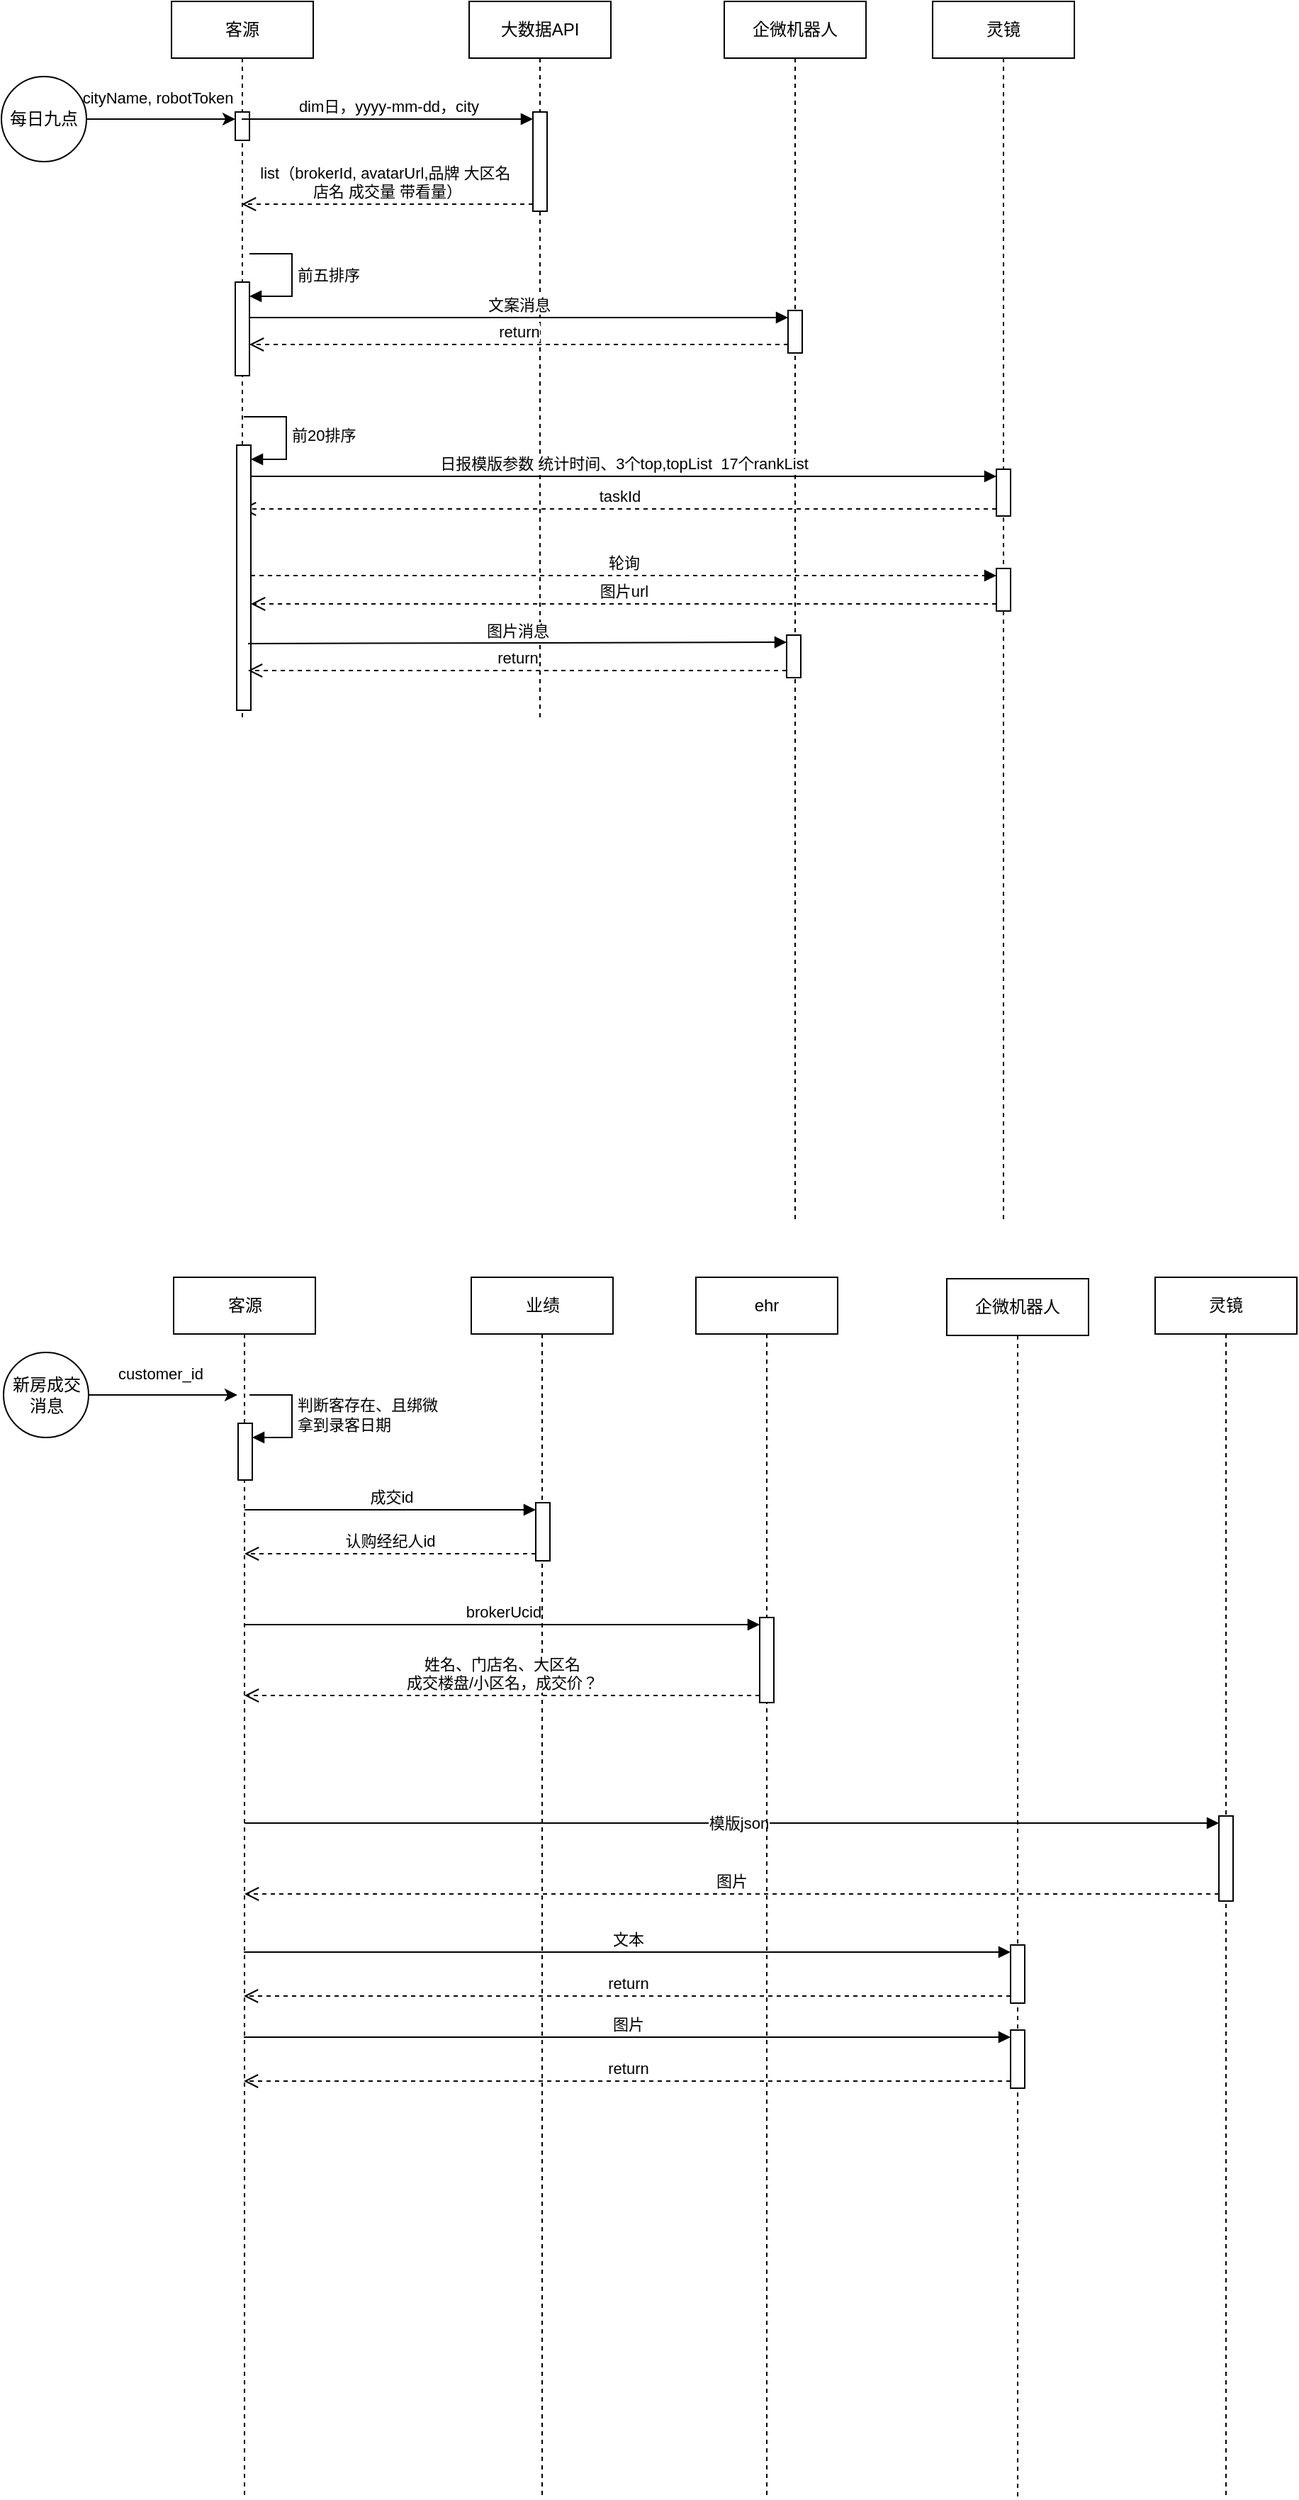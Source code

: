 <mxfile version="24.4.3" type="github">
  <diagram name="第 1 页" id="HGUJWFGlXxFewhiq5pfR">
    <mxGraphModel dx="1421" dy="756" grid="1" gridSize="10" guides="1" tooltips="1" connect="1" arrows="1" fold="1" page="1" pageScale="1" pageWidth="827" pageHeight="1169" math="0" shadow="0">
      <root>
        <mxCell id="0" />
        <mxCell id="1" parent="0" />
        <mxCell id="HOpQUAaTAZ51IWrj7lTE-13" style="edgeStyle=orthogonalEdgeStyle;rounded=0;orthogonalLoop=1;jettySize=auto;html=1;entryX=0;entryY=0;entryDx=0;entryDy=5;entryPerimeter=0;" parent="1" source="HOpQUAaTAZ51IWrj7lTE-1" target="HOpQUAaTAZ51IWrj7lTE-14" edge="1">
          <mxGeometry relative="1" as="geometry">
            <mxPoint x="150" y="113" as="targetPoint" />
          </mxGeometry>
        </mxCell>
        <mxCell id="HOpQUAaTAZ51IWrj7lTE-16" value="cityName, robotToken" style="edgeLabel;html=1;align=center;verticalAlign=middle;resizable=0;points=[];" parent="HOpQUAaTAZ51IWrj7lTE-13" vertex="1" connectable="0">
          <mxGeometry x="-0.47" relative="1" as="geometry">
            <mxPoint x="22" y="-15" as="offset" />
          </mxGeometry>
        </mxCell>
        <mxCell id="HOpQUAaTAZ51IWrj7lTE-1" value="每日九点" style="ellipse;whiteSpace=wrap;html=1;aspect=fixed;" parent="1" vertex="1">
          <mxGeometry x="70" y="83" width="60" height="60" as="geometry" />
        </mxCell>
        <mxCell id="HOpQUAaTAZ51IWrj7lTE-3" value="大数据API" style="shape=umlLifeline;perimeter=lifelinePerimeter;whiteSpace=wrap;html=1;container=1;dropTarget=0;collapsible=0;recursiveResize=0;outlineConnect=0;portConstraint=eastwest;newEdgeStyle={&quot;curved&quot;:0,&quot;rounded&quot;:0};" parent="1" vertex="1">
          <mxGeometry x="400" y="30" width="100" height="860" as="geometry" />
        </mxCell>
        <mxCell id="HOpQUAaTAZ51IWrj7lTE-7" value="" style="html=1;points=[[0,0,0,0,5],[0,1,0,0,-5],[1,0,0,0,5],[1,1,0,0,-5]];perimeter=orthogonalPerimeter;outlineConnect=0;targetShapes=umlLifeline;portConstraint=eastwest;newEdgeStyle={&quot;curved&quot;:0,&quot;rounded&quot;:0};" parent="HOpQUAaTAZ51IWrj7lTE-3" vertex="1">
          <mxGeometry x="45" y="78" width="10" height="70" as="geometry" />
        </mxCell>
        <mxCell id="HOpQUAaTAZ51IWrj7lTE-4" value="企微机器人" style="shape=umlLifeline;perimeter=lifelinePerimeter;whiteSpace=wrap;html=1;container=1;dropTarget=0;collapsible=0;recursiveResize=0;outlineConnect=0;portConstraint=eastwest;newEdgeStyle={&quot;curved&quot;:0,&quot;rounded&quot;:0};" parent="1" vertex="1">
          <mxGeometry x="580" y="30" width="100" height="860" as="geometry" />
        </mxCell>
        <mxCell id="HOpQUAaTAZ51IWrj7lTE-19" value="" style="html=1;points=[[0,0,0,0,5],[0,1,0,0,-5],[1,0,0,0,5],[1,1,0,0,-5]];perimeter=orthogonalPerimeter;outlineConnect=0;targetShapes=umlLifeline;portConstraint=eastwest;newEdgeStyle={&quot;curved&quot;:0,&quot;rounded&quot;:0};" parent="HOpQUAaTAZ51IWrj7lTE-4" vertex="1">
          <mxGeometry x="45" y="218" width="10" height="30" as="geometry" />
        </mxCell>
        <mxCell id="HOpQUAaTAZ51IWrj7lTE-24" value="taskId" style="html=1;verticalAlign=bottom;endArrow=open;dashed=1;endSize=8;curved=0;rounded=0;exitX=0;exitY=1;exitDx=0;exitDy=-5;" parent="HOpQUAaTAZ51IWrj7lTE-4" source="HOpQUAaTAZ51IWrj7lTE-22" edge="1">
          <mxGeometry relative="1" as="geometry">
            <mxPoint x="-340.5" y="358" as="targetPoint" />
          </mxGeometry>
        </mxCell>
        <mxCell id="HOpQUAaTAZ51IWrj7lTE-5" value="客源" style="shape=umlLifeline;perimeter=lifelinePerimeter;whiteSpace=wrap;html=1;container=1;dropTarget=0;collapsible=0;recursiveResize=0;outlineConnect=0;portConstraint=eastwest;newEdgeStyle={&quot;curved&quot;:0,&quot;rounded&quot;:0};" parent="1" vertex="1">
          <mxGeometry x="190" y="30" width="100" height="860" as="geometry" />
        </mxCell>
        <mxCell id="HOpQUAaTAZ51IWrj7lTE-14" value="" style="html=1;points=[[0,0,0,0,5],[0,1,0,0,-5],[1,0,0,0,5],[1,1,0,0,-5]];perimeter=orthogonalPerimeter;outlineConnect=0;targetShapes=umlLifeline;portConstraint=eastwest;newEdgeStyle={&quot;curved&quot;:0,&quot;rounded&quot;:0};" parent="HOpQUAaTAZ51IWrj7lTE-5" vertex="1">
          <mxGeometry x="45" y="78" width="10" height="20" as="geometry" />
        </mxCell>
        <mxCell id="HOpQUAaTAZ51IWrj7lTE-17" value="" style="html=1;points=[[0,0,0,0,5],[0,1,0,0,-5],[1,0,0,0,5],[1,1,0,0,-5]];perimeter=orthogonalPerimeter;outlineConnect=0;targetShapes=umlLifeline;portConstraint=eastwest;newEdgeStyle={&quot;curved&quot;:0,&quot;rounded&quot;:0};" parent="HOpQUAaTAZ51IWrj7lTE-5" vertex="1">
          <mxGeometry x="45" y="198" width="10" height="66" as="geometry" />
        </mxCell>
        <mxCell id="HOpQUAaTAZ51IWrj7lTE-18" value="前五排序" style="html=1;align=left;spacingLeft=2;endArrow=block;rounded=0;edgeStyle=orthogonalEdgeStyle;curved=0;rounded=0;" parent="HOpQUAaTAZ51IWrj7lTE-5" target="HOpQUAaTAZ51IWrj7lTE-17" edge="1">
          <mxGeometry relative="1" as="geometry">
            <mxPoint x="55" y="178" as="sourcePoint" />
            <Array as="points">
              <mxPoint x="85" y="208" />
            </Array>
          </mxGeometry>
        </mxCell>
        <mxCell id="HOpQUAaTAZ51IWrj7lTE-32" value="" style="html=1;points=[[0,0,0,0,5],[0,1,0,0,-5],[1,0,0,0,5],[1,1,0,0,-5]];perimeter=orthogonalPerimeter;outlineConnect=0;targetShapes=umlLifeline;portConstraint=eastwest;newEdgeStyle={&quot;curved&quot;:0,&quot;rounded&quot;:0};" parent="HOpQUAaTAZ51IWrj7lTE-5" vertex="1">
          <mxGeometry x="46" y="313" width="10" height="187" as="geometry" />
        </mxCell>
        <mxCell id="HOpQUAaTAZ51IWrj7lTE-33" value="前20排序" style="html=1;align=left;spacingLeft=2;endArrow=block;rounded=0;edgeStyle=orthogonalEdgeStyle;curved=0;rounded=0;" parent="HOpQUAaTAZ51IWrj7lTE-5" target="HOpQUAaTAZ51IWrj7lTE-32" edge="1">
          <mxGeometry relative="1" as="geometry">
            <mxPoint x="51" y="293" as="sourcePoint" />
            <Array as="points">
              <mxPoint x="81" y="323" />
            </Array>
          </mxGeometry>
        </mxCell>
        <mxCell id="HOpQUAaTAZ51IWrj7lTE-9" value="list（brokerId, avatarUrl,品牌 大区名&amp;nbsp;&lt;div&gt;店名 成交量 带看量）&lt;/div&gt;" style="html=1;verticalAlign=bottom;endArrow=open;dashed=1;endSize=8;curved=0;rounded=0;exitX=0;exitY=1;exitDx=0;exitDy=-5;" parent="1" source="HOpQUAaTAZ51IWrj7lTE-7" edge="1">
          <mxGeometry x="0.002" relative="1" as="geometry">
            <mxPoint x="239.5" y="173" as="targetPoint" />
            <mxPoint as="offset" />
          </mxGeometry>
        </mxCell>
        <mxCell id="HOpQUAaTAZ51IWrj7lTE-8" value="dim日，yyyy-mm-dd，city" style="html=1;verticalAlign=bottom;endArrow=block;curved=0;rounded=0;entryX=0;entryY=0;entryDx=0;entryDy=5;" parent="1" target="HOpQUAaTAZ51IWrj7lTE-7" edge="1">
          <mxGeometry x="0.002" relative="1" as="geometry">
            <mxPoint x="239.5" y="113" as="sourcePoint" />
            <mxPoint as="offset" />
          </mxGeometry>
        </mxCell>
        <mxCell id="HOpQUAaTAZ51IWrj7lTE-20" value="文案消息" style="html=1;verticalAlign=bottom;endArrow=block;curved=0;rounded=0;entryX=0;entryY=0;entryDx=0;entryDy=5;" parent="1" source="HOpQUAaTAZ51IWrj7lTE-17" target="HOpQUAaTAZ51IWrj7lTE-19" edge="1">
          <mxGeometry relative="1" as="geometry">
            <mxPoint x="555" y="253" as="sourcePoint" />
            <mxPoint as="offset" />
          </mxGeometry>
        </mxCell>
        <mxCell id="HOpQUAaTAZ51IWrj7lTE-21" value="return" style="html=1;verticalAlign=bottom;endArrow=open;dashed=1;endSize=8;curved=0;rounded=0;exitX=0;exitY=1;exitDx=0;exitDy=-5;" parent="1" target="HOpQUAaTAZ51IWrj7lTE-17" edge="1">
          <mxGeometry relative="1" as="geometry">
            <mxPoint x="240" y="277.26" as="targetPoint" />
            <mxPoint x="625" y="272" as="sourcePoint" />
          </mxGeometry>
        </mxCell>
        <mxCell id="HOpQUAaTAZ51IWrj7lTE-25" value="灵镜" style="shape=umlLifeline;perimeter=lifelinePerimeter;whiteSpace=wrap;html=1;container=1;dropTarget=0;collapsible=0;recursiveResize=0;outlineConnect=0;portConstraint=eastwest;newEdgeStyle={&quot;curved&quot;:0,&quot;rounded&quot;:0};" parent="1" vertex="1">
          <mxGeometry x="727" y="30" width="100" height="860" as="geometry" />
        </mxCell>
        <mxCell id="HOpQUAaTAZ51IWrj7lTE-22" value="" style="html=1;points=[[0,0,0,0,5],[0,1,0,0,-5],[1,0,0,0,5],[1,1,0,0,-5]];perimeter=orthogonalPerimeter;outlineConnect=0;targetShapes=umlLifeline;portConstraint=eastwest;newEdgeStyle={&quot;curved&quot;:0,&quot;rounded&quot;:0};" parent="HOpQUAaTAZ51IWrj7lTE-25" vertex="1">
          <mxGeometry x="45" y="330" width="10" height="33" as="geometry" />
        </mxCell>
        <mxCell id="HOpQUAaTAZ51IWrj7lTE-37" value="" style="html=1;points=[[0,0,0,0,5],[0,1,0,0,-5],[1,0,0,0,5],[1,1,0,0,-5]];perimeter=orthogonalPerimeter;outlineConnect=0;targetShapes=umlLifeline;portConstraint=eastwest;newEdgeStyle={&quot;curved&quot;:0,&quot;rounded&quot;:0};" parent="HOpQUAaTAZ51IWrj7lTE-25" vertex="1">
          <mxGeometry x="45" y="400" width="10" height="30" as="geometry" />
        </mxCell>
        <mxCell id="HOpQUAaTAZ51IWrj7lTE-34" value="" style="html=1;points=[[0,0,0,0,5],[0,1,0,0,-5],[1,0,0,0,5],[1,1,0,0,-5]];perimeter=orthogonalPerimeter;outlineConnect=0;targetShapes=umlLifeline;portConstraint=eastwest;newEdgeStyle={&quot;curved&quot;:0,&quot;rounded&quot;:0};" parent="1" vertex="1">
          <mxGeometry x="624" y="477" width="10" height="30" as="geometry" />
        </mxCell>
        <mxCell id="HOpQUAaTAZ51IWrj7lTE-35" value="图片消息" style="html=1;verticalAlign=bottom;endArrow=block;curved=0;rounded=0;entryX=0;entryY=0;entryDx=0;entryDy=5;" parent="1" target="HOpQUAaTAZ51IWrj7lTE-34" edge="1">
          <mxGeometry relative="1" as="geometry">
            <mxPoint x="244" y="483" as="sourcePoint" />
            <mxPoint as="offset" />
          </mxGeometry>
        </mxCell>
        <mxCell id="HOpQUAaTAZ51IWrj7lTE-36" value="return" style="html=1;verticalAlign=bottom;endArrow=open;dashed=1;endSize=8;curved=0;rounded=0;exitX=0;exitY=1;exitDx=0;exitDy=-5;" parent="1" edge="1">
          <mxGeometry relative="1" as="geometry">
            <mxPoint x="244" y="502" as="targetPoint" />
            <mxPoint x="624" y="502" as="sourcePoint" />
          </mxGeometry>
        </mxCell>
        <mxCell id="HOpQUAaTAZ51IWrj7lTE-23" value="日报模版参数 统计时间、3个top,topList&amp;nbsp; 17个rankList" style="html=1;verticalAlign=bottom;endArrow=block;curved=0;rounded=0;entryX=0;entryY=0;entryDx=0;entryDy=5;" parent="1" source="HOpQUAaTAZ51IWrj7lTE-32" target="HOpQUAaTAZ51IWrj7lTE-22" edge="1">
          <mxGeometry x="-0.001" relative="1" as="geometry">
            <mxPoint x="239.5" y="358" as="sourcePoint" />
            <mxPoint as="offset" />
          </mxGeometry>
        </mxCell>
        <mxCell id="HOpQUAaTAZ51IWrj7lTE-38" value="轮询" style="html=1;verticalAlign=bottom;endArrow=block;curved=0;rounded=0;entryX=0;entryY=0;entryDx=0;entryDy=5;dashed=1;" parent="1" source="HOpQUAaTAZ51IWrj7lTE-32" target="HOpQUAaTAZ51IWrj7lTE-37" edge="1">
          <mxGeometry relative="1" as="geometry">
            <mxPoint x="702" y="415" as="sourcePoint" />
          </mxGeometry>
        </mxCell>
        <mxCell id="HOpQUAaTAZ51IWrj7lTE-39" value="图片url" style="html=1;verticalAlign=bottom;endArrow=open;dashed=1;endSize=8;curved=0;rounded=0;exitX=0;exitY=1;exitDx=0;exitDy=-5;" parent="1" source="HOpQUAaTAZ51IWrj7lTE-37" target="HOpQUAaTAZ51IWrj7lTE-32" edge="1">
          <mxGeometry relative="1" as="geometry">
            <mxPoint x="702" y="485" as="targetPoint" />
          </mxGeometry>
        </mxCell>
        <mxCell id="HOpQUAaTAZ51IWrj7lTE-41" style="edgeStyle=orthogonalEdgeStyle;rounded=0;orthogonalLoop=1;jettySize=auto;html=1;entryX=0;entryY=0;entryDx=0;entryDy=5;entryPerimeter=0;" parent="1" source="HOpQUAaTAZ51IWrj7lTE-43" edge="1">
          <mxGeometry relative="1" as="geometry">
            <mxPoint x="236.5" y="1013" as="targetPoint" />
          </mxGeometry>
        </mxCell>
        <mxCell id="HOpQUAaTAZ51IWrj7lTE-42" value="customer_id" style="edgeLabel;html=1;align=center;verticalAlign=middle;resizable=0;points=[];" parent="HOpQUAaTAZ51IWrj7lTE-41" vertex="1" connectable="0">
          <mxGeometry x="-0.47" relative="1" as="geometry">
            <mxPoint x="22" y="-15" as="offset" />
          </mxGeometry>
        </mxCell>
        <mxCell id="HOpQUAaTAZ51IWrj7lTE-43" value="新房成交消息" style="ellipse;whiteSpace=wrap;html=1;aspect=fixed;" parent="1" vertex="1">
          <mxGeometry x="71.5" y="983" width="60" height="60" as="geometry" />
        </mxCell>
        <mxCell id="HOpQUAaTAZ51IWrj7lTE-44" value="业绩" style="shape=umlLifeline;perimeter=lifelinePerimeter;whiteSpace=wrap;html=1;container=1;dropTarget=0;collapsible=0;recursiveResize=0;outlineConnect=0;portConstraint=eastwest;newEdgeStyle={&quot;curved&quot;:0,&quot;rounded&quot;:0};" parent="1" vertex="1">
          <mxGeometry x="401.5" y="930" width="100" height="860" as="geometry" />
        </mxCell>
        <mxCell id="_QVthl1D7xqTU4E2WNBt-3" value="" style="html=1;points=[[0,0,0,0,5],[0,1,0,0,-5],[1,0,0,0,5],[1,1,0,0,-5]];perimeter=orthogonalPerimeter;outlineConnect=0;targetShapes=umlLifeline;portConstraint=eastwest;newEdgeStyle={&quot;curved&quot;:0,&quot;rounded&quot;:0};" vertex="1" parent="HOpQUAaTAZ51IWrj7lTE-44">
          <mxGeometry x="45.5" y="159" width="10" height="41" as="geometry" />
        </mxCell>
        <mxCell id="HOpQUAaTAZ51IWrj7lTE-46" value="企微机器人" style="shape=umlLifeline;perimeter=lifelinePerimeter;whiteSpace=wrap;html=1;container=1;dropTarget=0;collapsible=0;recursiveResize=0;outlineConnect=0;portConstraint=eastwest;newEdgeStyle={&quot;curved&quot;:0,&quot;rounded&quot;:0};" parent="1" vertex="1">
          <mxGeometry x="737" y="931" width="100" height="860" as="geometry" />
        </mxCell>
        <mxCell id="HOpQUAaTAZ51IWrj7lTE-49" value="客源" style="shape=umlLifeline;perimeter=lifelinePerimeter;whiteSpace=wrap;html=1;container=1;dropTarget=0;collapsible=0;recursiveResize=0;outlineConnect=0;portConstraint=eastwest;newEdgeStyle={&quot;curved&quot;:0,&quot;rounded&quot;:0};" parent="1" vertex="1">
          <mxGeometry x="191.5" y="930" width="100" height="860" as="geometry" />
        </mxCell>
        <mxCell id="_QVthl1D7xqTU4E2WNBt-1" value="" style="html=1;points=[[0,0,0,0,5],[0,1,0,0,-5],[1,0,0,0,5],[1,1,0,0,-5]];perimeter=orthogonalPerimeter;outlineConnect=0;targetShapes=umlLifeline;portConstraint=eastwest;newEdgeStyle={&quot;curved&quot;:0,&quot;rounded&quot;:0};" vertex="1" parent="HOpQUAaTAZ51IWrj7lTE-49">
          <mxGeometry x="45.5" y="103" width="10" height="40" as="geometry" />
        </mxCell>
        <mxCell id="_QVthl1D7xqTU4E2WNBt-2" value="判断客存在、且绑微&lt;div&gt;拿到录客日期&lt;/div&gt;" style="html=1;align=left;spacingLeft=2;endArrow=block;rounded=0;edgeStyle=orthogonalEdgeStyle;curved=0;rounded=0;" edge="1" target="_QVthl1D7xqTU4E2WNBt-1" parent="HOpQUAaTAZ51IWrj7lTE-49">
          <mxGeometry relative="1" as="geometry">
            <mxPoint x="53.5" y="83" as="sourcePoint" />
            <Array as="points">
              <mxPoint x="83.5" y="113" />
            </Array>
          </mxGeometry>
        </mxCell>
        <mxCell id="HOpQUAaTAZ51IWrj7lTE-57" value="灵镜" style="shape=umlLifeline;perimeter=lifelinePerimeter;whiteSpace=wrap;html=1;container=1;dropTarget=0;collapsible=0;recursiveResize=0;outlineConnect=0;portConstraint=eastwest;newEdgeStyle={&quot;curved&quot;:0,&quot;rounded&quot;:0};" parent="1" vertex="1">
          <mxGeometry x="884" y="930" width="100" height="860" as="geometry" />
        </mxCell>
        <mxCell id="_QVthl1D7xqTU4E2WNBt-6" value="" style="html=1;points=[[0,0,0,0,5],[0,1,0,0,-5],[1,0,0,0,5],[1,1,0,0,-5]];perimeter=orthogonalPerimeter;outlineConnect=0;targetShapes=umlLifeline;portConstraint=eastwest;newEdgeStyle={&quot;curved&quot;:0,&quot;rounded&quot;:0};" vertex="1" parent="HOpQUAaTAZ51IWrj7lTE-57">
          <mxGeometry x="45" y="380" width="10" height="60" as="geometry" />
        </mxCell>
        <mxCell id="_QVthl1D7xqTU4E2WNBt-4" value="成交id" style="html=1;verticalAlign=bottom;endArrow=block;curved=0;rounded=0;entryX=0;entryY=0;entryDx=0;entryDy=5;" edge="1" target="_QVthl1D7xqTU4E2WNBt-3" parent="1" source="HOpQUAaTAZ51IWrj7lTE-49">
          <mxGeometry relative="1" as="geometry">
            <mxPoint x="377" y="1094" as="sourcePoint" />
          </mxGeometry>
        </mxCell>
        <mxCell id="_QVthl1D7xqTU4E2WNBt-5" value="认购经纪人id" style="html=1;verticalAlign=bottom;endArrow=open;dashed=1;endSize=8;curved=0;rounded=0;exitX=0;exitY=1;exitDx=0;exitDy=-5;" edge="1" source="_QVthl1D7xqTU4E2WNBt-3" parent="1" target="HOpQUAaTAZ51IWrj7lTE-49">
          <mxGeometry relative="1" as="geometry">
            <mxPoint x="377" y="1164" as="targetPoint" />
          </mxGeometry>
        </mxCell>
        <mxCell id="_QVthl1D7xqTU4E2WNBt-7" value="" style="html=1;verticalAlign=bottom;endArrow=block;curved=0;rounded=0;entryX=0;entryY=0;entryDx=0;entryDy=5;" edge="1" target="_QVthl1D7xqTU4E2WNBt-6" parent="1" source="HOpQUAaTAZ51IWrj7lTE-49">
          <mxGeometry relative="1" as="geometry">
            <mxPoint x="557" y="1205" as="sourcePoint" />
          </mxGeometry>
        </mxCell>
        <mxCell id="_QVthl1D7xqTU4E2WNBt-13" value="模版json" style="edgeLabel;html=1;align=center;verticalAlign=middle;resizable=0;points=[];" vertex="1" connectable="0" parent="_QVthl1D7xqTU4E2WNBt-7">
          <mxGeometry x="0.013" relative="1" as="geometry">
            <mxPoint as="offset" />
          </mxGeometry>
        </mxCell>
        <mxCell id="_QVthl1D7xqTU4E2WNBt-8" value="图片" style="html=1;verticalAlign=bottom;endArrow=open;dashed=1;endSize=8;curved=0;rounded=0;exitX=0;exitY=1;exitDx=0;exitDy=-5;" edge="1" source="_QVthl1D7xqTU4E2WNBt-6" parent="1" target="HOpQUAaTAZ51IWrj7lTE-49">
          <mxGeometry relative="1" as="geometry">
            <mxPoint x="557" y="1275" as="targetPoint" />
          </mxGeometry>
        </mxCell>
        <mxCell id="_QVthl1D7xqTU4E2WNBt-14" value="ehr" style="shape=umlLifeline;perimeter=lifelinePerimeter;whiteSpace=wrap;html=1;container=1;dropTarget=0;collapsible=0;recursiveResize=0;outlineConnect=0;portConstraint=eastwest;newEdgeStyle={&quot;curved&quot;:0,&quot;rounded&quot;:0};" vertex="1" parent="1">
          <mxGeometry x="560" y="930" width="100" height="860" as="geometry" />
        </mxCell>
        <mxCell id="_QVthl1D7xqTU4E2WNBt-16" value="" style="html=1;points=[[0,0,0,0,5],[0,1,0,0,-5],[1,0,0,0,5],[1,1,0,0,-5]];perimeter=orthogonalPerimeter;outlineConnect=0;targetShapes=umlLifeline;portConstraint=eastwest;newEdgeStyle={&quot;curved&quot;:0,&quot;rounded&quot;:0};" vertex="1" parent="_QVthl1D7xqTU4E2WNBt-14">
          <mxGeometry x="45" y="240" width="10" height="60" as="geometry" />
        </mxCell>
        <mxCell id="_QVthl1D7xqTU4E2WNBt-17" value="brokerUcid" style="html=1;verticalAlign=bottom;endArrow=block;curved=0;rounded=0;entryX=0;entryY=0;entryDx=0;entryDy=5;" edge="1" target="_QVthl1D7xqTU4E2WNBt-16" parent="1" source="HOpQUAaTAZ51IWrj7lTE-49">
          <mxGeometry relative="1" as="geometry">
            <mxPoint x="535" y="1155" as="sourcePoint" />
          </mxGeometry>
        </mxCell>
        <mxCell id="_QVthl1D7xqTU4E2WNBt-18" value="姓名、门店名、大区名&lt;div&gt;成交楼盘/小区名，成交价？&lt;/div&gt;" style="html=1;verticalAlign=bottom;endArrow=open;dashed=1;endSize=8;curved=0;rounded=0;exitX=0;exitY=1;exitDx=0;exitDy=-5;" edge="1" source="_QVthl1D7xqTU4E2WNBt-16" parent="1" target="HOpQUAaTAZ51IWrj7lTE-49">
          <mxGeometry relative="1" as="geometry">
            <mxPoint x="535" y="1225" as="targetPoint" />
            <mxPoint as="offset" />
          </mxGeometry>
        </mxCell>
        <mxCell id="_QVthl1D7xqTU4E2WNBt-10" value="" style="html=1;points=[[0,0,0,0,5],[0,1,0,0,-5],[1,0,0,0,5],[1,1,0,0,-5]];perimeter=orthogonalPerimeter;outlineConnect=0;targetShapes=umlLifeline;portConstraint=eastwest;newEdgeStyle={&quot;curved&quot;:0,&quot;rounded&quot;:0};" vertex="1" parent="1">
          <mxGeometry x="782" y="1401" width="10" height="41" as="geometry" />
        </mxCell>
        <mxCell id="_QVthl1D7xqTU4E2WNBt-20" value="" style="html=1;points=[[0,0,0,0,5],[0,1,0,0,-5],[1,0,0,0,5],[1,1,0,0,-5]];perimeter=orthogonalPerimeter;outlineConnect=0;targetShapes=umlLifeline;portConstraint=eastwest;newEdgeStyle={&quot;curved&quot;:0,&quot;rounded&quot;:0};" vertex="1" parent="1">
          <mxGeometry x="782" y="1461" width="10" height="41" as="geometry" />
        </mxCell>
        <mxCell id="_QVthl1D7xqTU4E2WNBt-11" value="文本" style="html=1;verticalAlign=bottom;endArrow=block;curved=0;rounded=0;entryX=0;entryY=0;entryDx=0;entryDy=5;" edge="1" target="_QVthl1D7xqTU4E2WNBt-10" parent="1">
          <mxGeometry relative="1" as="geometry">
            <mxPoint x="241" y="1406" as="sourcePoint" />
          </mxGeometry>
        </mxCell>
        <mxCell id="_QVthl1D7xqTU4E2WNBt-12" value="return" style="html=1;verticalAlign=bottom;endArrow=open;dashed=1;endSize=8;curved=0;rounded=0;exitX=0;exitY=1;exitDx=0;exitDy=-5;" edge="1" source="_QVthl1D7xqTU4E2WNBt-10" parent="1">
          <mxGeometry relative="1" as="geometry">
            <mxPoint x="241" y="1437" as="targetPoint" />
          </mxGeometry>
        </mxCell>
        <mxCell id="_QVthl1D7xqTU4E2WNBt-21" value="图片" style="html=1;verticalAlign=bottom;endArrow=block;curved=0;rounded=0;entryX=0;entryY=0;entryDx=0;entryDy=5;" edge="1" target="_QVthl1D7xqTU4E2WNBt-20" parent="1">
          <mxGeometry relative="1" as="geometry">
            <mxPoint x="241" y="1466" as="sourcePoint" />
          </mxGeometry>
        </mxCell>
        <mxCell id="_QVthl1D7xqTU4E2WNBt-22" value="return" style="html=1;verticalAlign=bottom;endArrow=open;dashed=1;endSize=8;curved=0;rounded=0;exitX=0;exitY=1;exitDx=0;exitDy=-5;" edge="1" source="_QVthl1D7xqTU4E2WNBt-20" parent="1">
          <mxGeometry relative="1" as="geometry">
            <mxPoint x="241" y="1497" as="targetPoint" />
          </mxGeometry>
        </mxCell>
      </root>
    </mxGraphModel>
  </diagram>
</mxfile>
